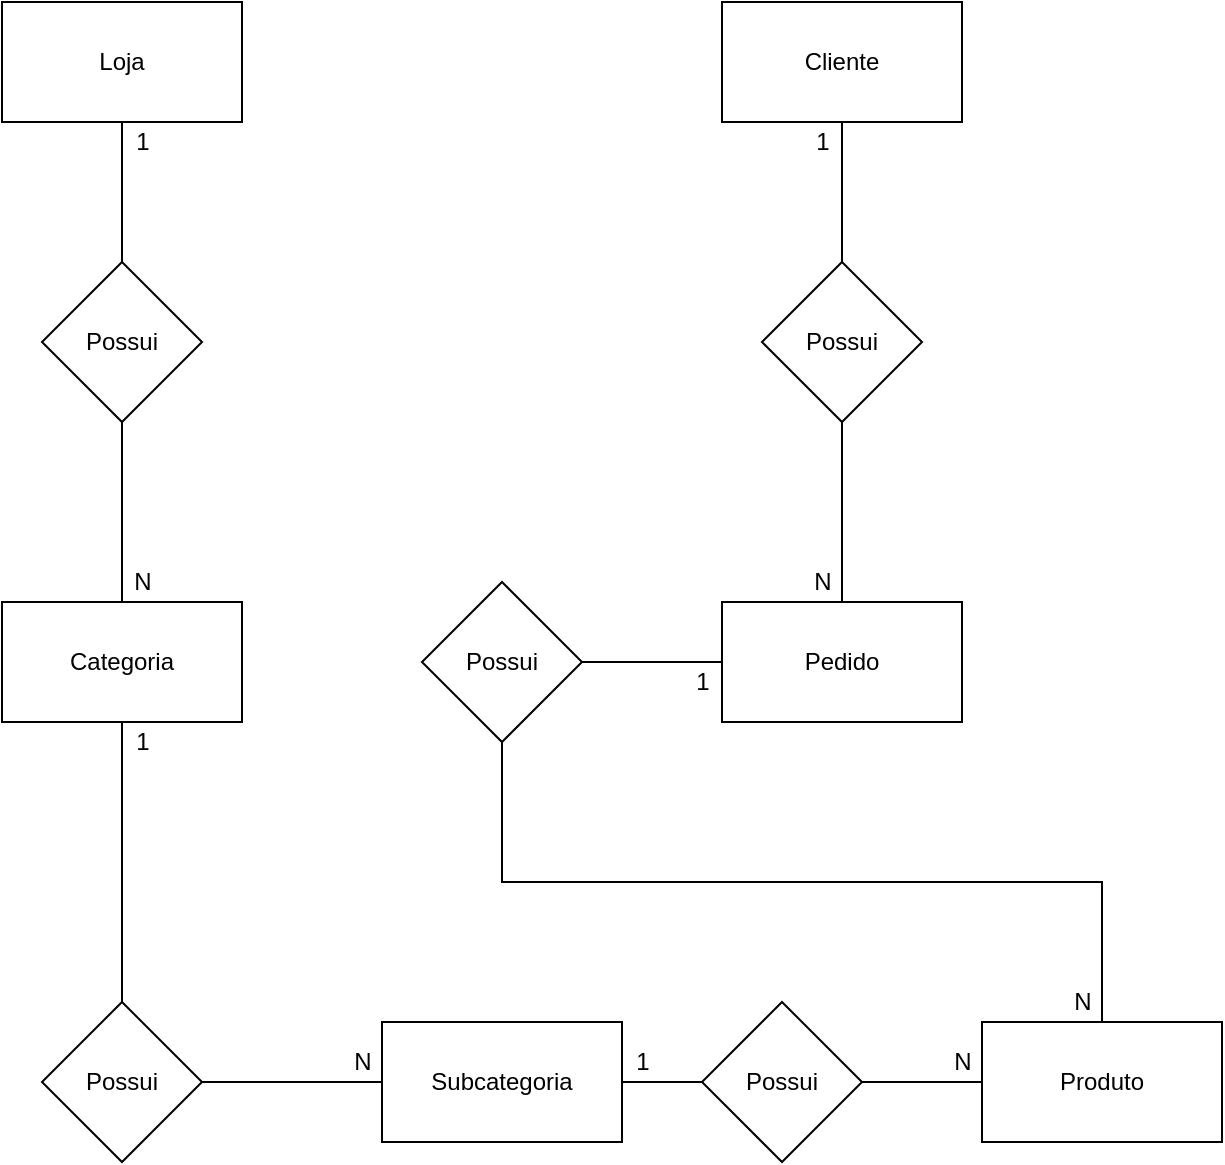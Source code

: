 <mxfile version="14.4.2" type="device"><diagram id="4_qTYubP5-sMRr-ItQiJ" name="conceitual"><mxGraphModel dx="1447" dy="750" grid="1" gridSize="10" guides="1" tooltips="1" connect="1" arrows="1" fold="1" page="1" pageScale="1" pageWidth="827" pageHeight="1169" math="0" shadow="0"><root><mxCell id="0"/><mxCell id="1" parent="0"/><mxCell id="COx2cx2EKJ0e541S9zk8-5" value="" style="edgeStyle=orthogonalEdgeStyle;rounded=0;orthogonalLoop=1;jettySize=auto;html=1;endArrow=none;endFill=0;" parent="1" source="COx2cx2EKJ0e541S9zk8-1" target="COx2cx2EKJ0e541S9zk8-4" edge="1"><mxGeometry relative="1" as="geometry"/></mxCell><mxCell id="COx2cx2EKJ0e541S9zk8-1" value="&lt;font style=&quot;vertical-align: inherit&quot;&gt;&lt;font style=&quot;vertical-align: inherit&quot;&gt;Loja&lt;/font&gt;&lt;/font&gt;" style="rounded=0;whiteSpace=wrap;html=1;" parent="1" vertex="1"><mxGeometry x="110" y="70" width="120" height="60" as="geometry"/></mxCell><mxCell id="COx2cx2EKJ0e541S9zk8-7" value="" style="edgeStyle=orthogonalEdgeStyle;rounded=0;orthogonalLoop=1;jettySize=auto;html=1;endArrow=none;endFill=0;" parent="1" source="COx2cx2EKJ0e541S9zk8-4" target="COx2cx2EKJ0e541S9zk8-6" edge="1"><mxGeometry relative="1" as="geometry"/></mxCell><mxCell id="COx2cx2EKJ0e541S9zk8-4" value="Possui" style="rhombus;whiteSpace=wrap;html=1;rounded=0;" parent="1" vertex="1"><mxGeometry x="130" y="200" width="80" height="80" as="geometry"/></mxCell><mxCell id="COx2cx2EKJ0e541S9zk8-9" value="" style="edgeStyle=orthogonalEdgeStyle;rounded=0;orthogonalLoop=1;jettySize=auto;html=1;endArrow=none;endFill=0;" parent="1" source="COx2cx2EKJ0e541S9zk8-6" target="COx2cx2EKJ0e541S9zk8-8" edge="1"><mxGeometry relative="1" as="geometry"/></mxCell><mxCell id="COx2cx2EKJ0e541S9zk8-6" value="Categoria" style="whiteSpace=wrap;html=1;rounded=0;" parent="1" vertex="1"><mxGeometry x="110" y="370" width="120" height="60" as="geometry"/></mxCell><mxCell id="COx2cx2EKJ0e541S9zk8-8" value="Possui" style="rhombus;whiteSpace=wrap;html=1;rounded=0;" parent="1" vertex="1"><mxGeometry x="130" y="570" width="80" height="80" as="geometry"/></mxCell><mxCell id="COx2cx2EKJ0e541S9zk8-15" value="" style="edgeStyle=orthogonalEdgeStyle;rounded=0;orthogonalLoop=1;jettySize=auto;html=1;endArrow=none;endFill=0;" parent="1" source="COx2cx2EKJ0e541S9zk8-10" target="COx2cx2EKJ0e541S9zk8-14" edge="1"><mxGeometry relative="1" as="geometry"/></mxCell><mxCell id="COx2cx2EKJ0e541S9zk8-10" value="Subcategoria" style="whiteSpace=wrap;html=1;rounded=0;" parent="1" vertex="1"><mxGeometry x="300" y="580" width="120" height="60" as="geometry"/></mxCell><mxCell id="COx2cx2EKJ0e541S9zk8-12" value="Produto" style="whiteSpace=wrap;html=1;rounded=0;" parent="1" vertex="1"><mxGeometry x="600" y="580" width="120" height="60" as="geometry"/></mxCell><mxCell id="COx2cx2EKJ0e541S9zk8-16" value="" style="edgeStyle=orthogonalEdgeStyle;rounded=0;orthogonalLoop=1;jettySize=auto;html=1;endArrow=none;endFill=0;" parent="1" source="COx2cx2EKJ0e541S9zk8-14" target="COx2cx2EKJ0e541S9zk8-12" edge="1"><mxGeometry relative="1" as="geometry"/></mxCell><mxCell id="COx2cx2EKJ0e541S9zk8-14" value="Possui" style="rhombus;whiteSpace=wrap;html=1;rounded=0;" parent="1" vertex="1"><mxGeometry x="460" y="570" width="80" height="80" as="geometry"/></mxCell><mxCell id="COx2cx2EKJ0e541S9zk8-29" value="" style="edgeStyle=orthogonalEdgeStyle;rounded=0;orthogonalLoop=1;jettySize=auto;html=1;endArrow=none;endFill=0;" parent="1" source="COx2cx2EKJ0e541S9zk8-26" target="COx2cx2EKJ0e541S9zk8-28" edge="1"><mxGeometry relative="1" as="geometry"/></mxCell><mxCell id="COx2cx2EKJ0e541S9zk8-26" value="Cliente" style="whiteSpace=wrap;html=1;rounded=0;" parent="1" vertex="1"><mxGeometry x="470" y="70" width="120" height="60" as="geometry"/></mxCell><mxCell id="COx2cx2EKJ0e541S9zk8-33" value="" style="edgeStyle=orthogonalEdgeStyle;rounded=0;orthogonalLoop=1;jettySize=auto;html=1;endArrow=none;endFill=0;" parent="1" source="COx2cx2EKJ0e541S9zk8-28" target="COx2cx2EKJ0e541S9zk8-32" edge="1"><mxGeometry relative="1" as="geometry"/></mxCell><mxCell id="COx2cx2EKJ0e541S9zk8-28" value="Possui" style="rhombus;whiteSpace=wrap;html=1;rounded=0;" parent="1" vertex="1"><mxGeometry x="490" y="200" width="80" height="80" as="geometry"/></mxCell><mxCell id="COx2cx2EKJ0e541S9zk8-35" value="" style="edgeStyle=orthogonalEdgeStyle;rounded=0;orthogonalLoop=1;jettySize=auto;html=1;endArrow=none;endFill=0;" parent="1" source="COx2cx2EKJ0e541S9zk8-32" target="COx2cx2EKJ0e541S9zk8-34" edge="1"><mxGeometry relative="1" as="geometry"/></mxCell><mxCell id="COx2cx2EKJ0e541S9zk8-32" value="Pedido" style="whiteSpace=wrap;html=1;rounded=0;" parent="1" vertex="1"><mxGeometry x="470" y="370" width="120" height="60" as="geometry"/></mxCell><mxCell id="COx2cx2EKJ0e541S9zk8-44" style="edgeStyle=orthogonalEdgeStyle;rounded=0;orthogonalLoop=1;jettySize=auto;html=1;entryX=0.5;entryY=0;entryDx=0;entryDy=0;endArrow=none;endFill=0;" parent="1" source="COx2cx2EKJ0e541S9zk8-34" target="COx2cx2EKJ0e541S9zk8-12" edge="1"><mxGeometry relative="1" as="geometry"><Array as="points"><mxPoint x="360" y="510"/><mxPoint x="660" y="510"/></Array></mxGeometry></mxCell><mxCell id="COx2cx2EKJ0e541S9zk8-34" value="Possui" style="rhombus;whiteSpace=wrap;html=1;rounded=0;" parent="1" vertex="1"><mxGeometry x="320" y="360" width="80" height="80" as="geometry"/></mxCell><mxCell id="COx2cx2EKJ0e541S9zk8-39" value="N" style="text;html=1;align=center;verticalAlign=middle;resizable=0;points=[];autosize=1;" parent="1" vertex="1"><mxGeometry x="170" y="350" width="20" height="20" as="geometry"/></mxCell><mxCell id="COx2cx2EKJ0e541S9zk8-41" value="N" style="text;html=1;align=center;verticalAlign=middle;resizable=0;points=[];autosize=1;" parent="1" vertex="1"><mxGeometry x="580" y="590" width="20" height="20" as="geometry"/></mxCell><mxCell id="COx2cx2EKJ0e541S9zk8-42" value="N" style="text;html=1;align=center;verticalAlign=middle;resizable=0;points=[];autosize=1;" parent="1" vertex="1"><mxGeometry x="510" y="350" width="20" height="20" as="geometry"/></mxCell><mxCell id="COx2cx2EKJ0e541S9zk8-40" value="N" style="text;html=1;align=center;verticalAlign=middle;resizable=0;points=[];autosize=1;" parent="1" vertex="1"><mxGeometry x="280" y="590" width="20" height="20" as="geometry"/></mxCell><mxCell id="COx2cx2EKJ0e541S9zk8-43" value="" style="edgeStyle=orthogonalEdgeStyle;rounded=0;orthogonalLoop=1;jettySize=auto;html=1;endArrow=none;endFill=0;" parent="1" source="COx2cx2EKJ0e541S9zk8-8" target="COx2cx2EKJ0e541S9zk8-10" edge="1"><mxGeometry relative="1" as="geometry"><mxPoint x="210" y="610" as="sourcePoint"/><mxPoint x="300" y="610" as="targetPoint"/><Array as="points"><mxPoint x="280" y="610"/><mxPoint x="280" y="610"/></Array></mxGeometry></mxCell><mxCell id="COx2cx2EKJ0e541S9zk8-45" value="1" style="text;html=1;align=center;verticalAlign=middle;resizable=0;points=[];autosize=1;" parent="1" vertex="1"><mxGeometry x="510" y="130" width="20" height="20" as="geometry"/></mxCell><mxCell id="Eb8zVnzREfkgS3476iha-1" value="1" style="text;html=1;align=center;verticalAlign=middle;resizable=0;points=[];autosize=1;" parent="1" vertex="1"><mxGeometry x="170" y="130" width="20" height="20" as="geometry"/></mxCell><mxCell id="Eb8zVnzREfkgS3476iha-2" value="1" style="text;html=1;align=center;verticalAlign=middle;resizable=0;points=[];autosize=1;" parent="1" vertex="1"><mxGeometry x="170" y="430" width="20" height="20" as="geometry"/></mxCell><mxCell id="Eb8zVnzREfkgS3476iha-3" value="1" style="text;html=1;align=center;verticalAlign=middle;resizable=0;points=[];autosize=1;" parent="1" vertex="1"><mxGeometry x="420" y="590" width="20" height="20" as="geometry"/></mxCell><mxCell id="Eb8zVnzREfkgS3476iha-4" value="N" style="text;html=1;align=center;verticalAlign=middle;resizable=0;points=[];autosize=1;" parent="1" vertex="1"><mxGeometry x="640" y="560" width="20" height="20" as="geometry"/></mxCell><mxCell id="Eb8zVnzREfkgS3476iha-6" value="1" style="text;html=1;align=center;verticalAlign=middle;resizable=0;points=[];autosize=1;" parent="1" vertex="1"><mxGeometry x="450" y="400" width="20" height="20" as="geometry"/></mxCell></root></mxGraphModel></diagram></mxfile>